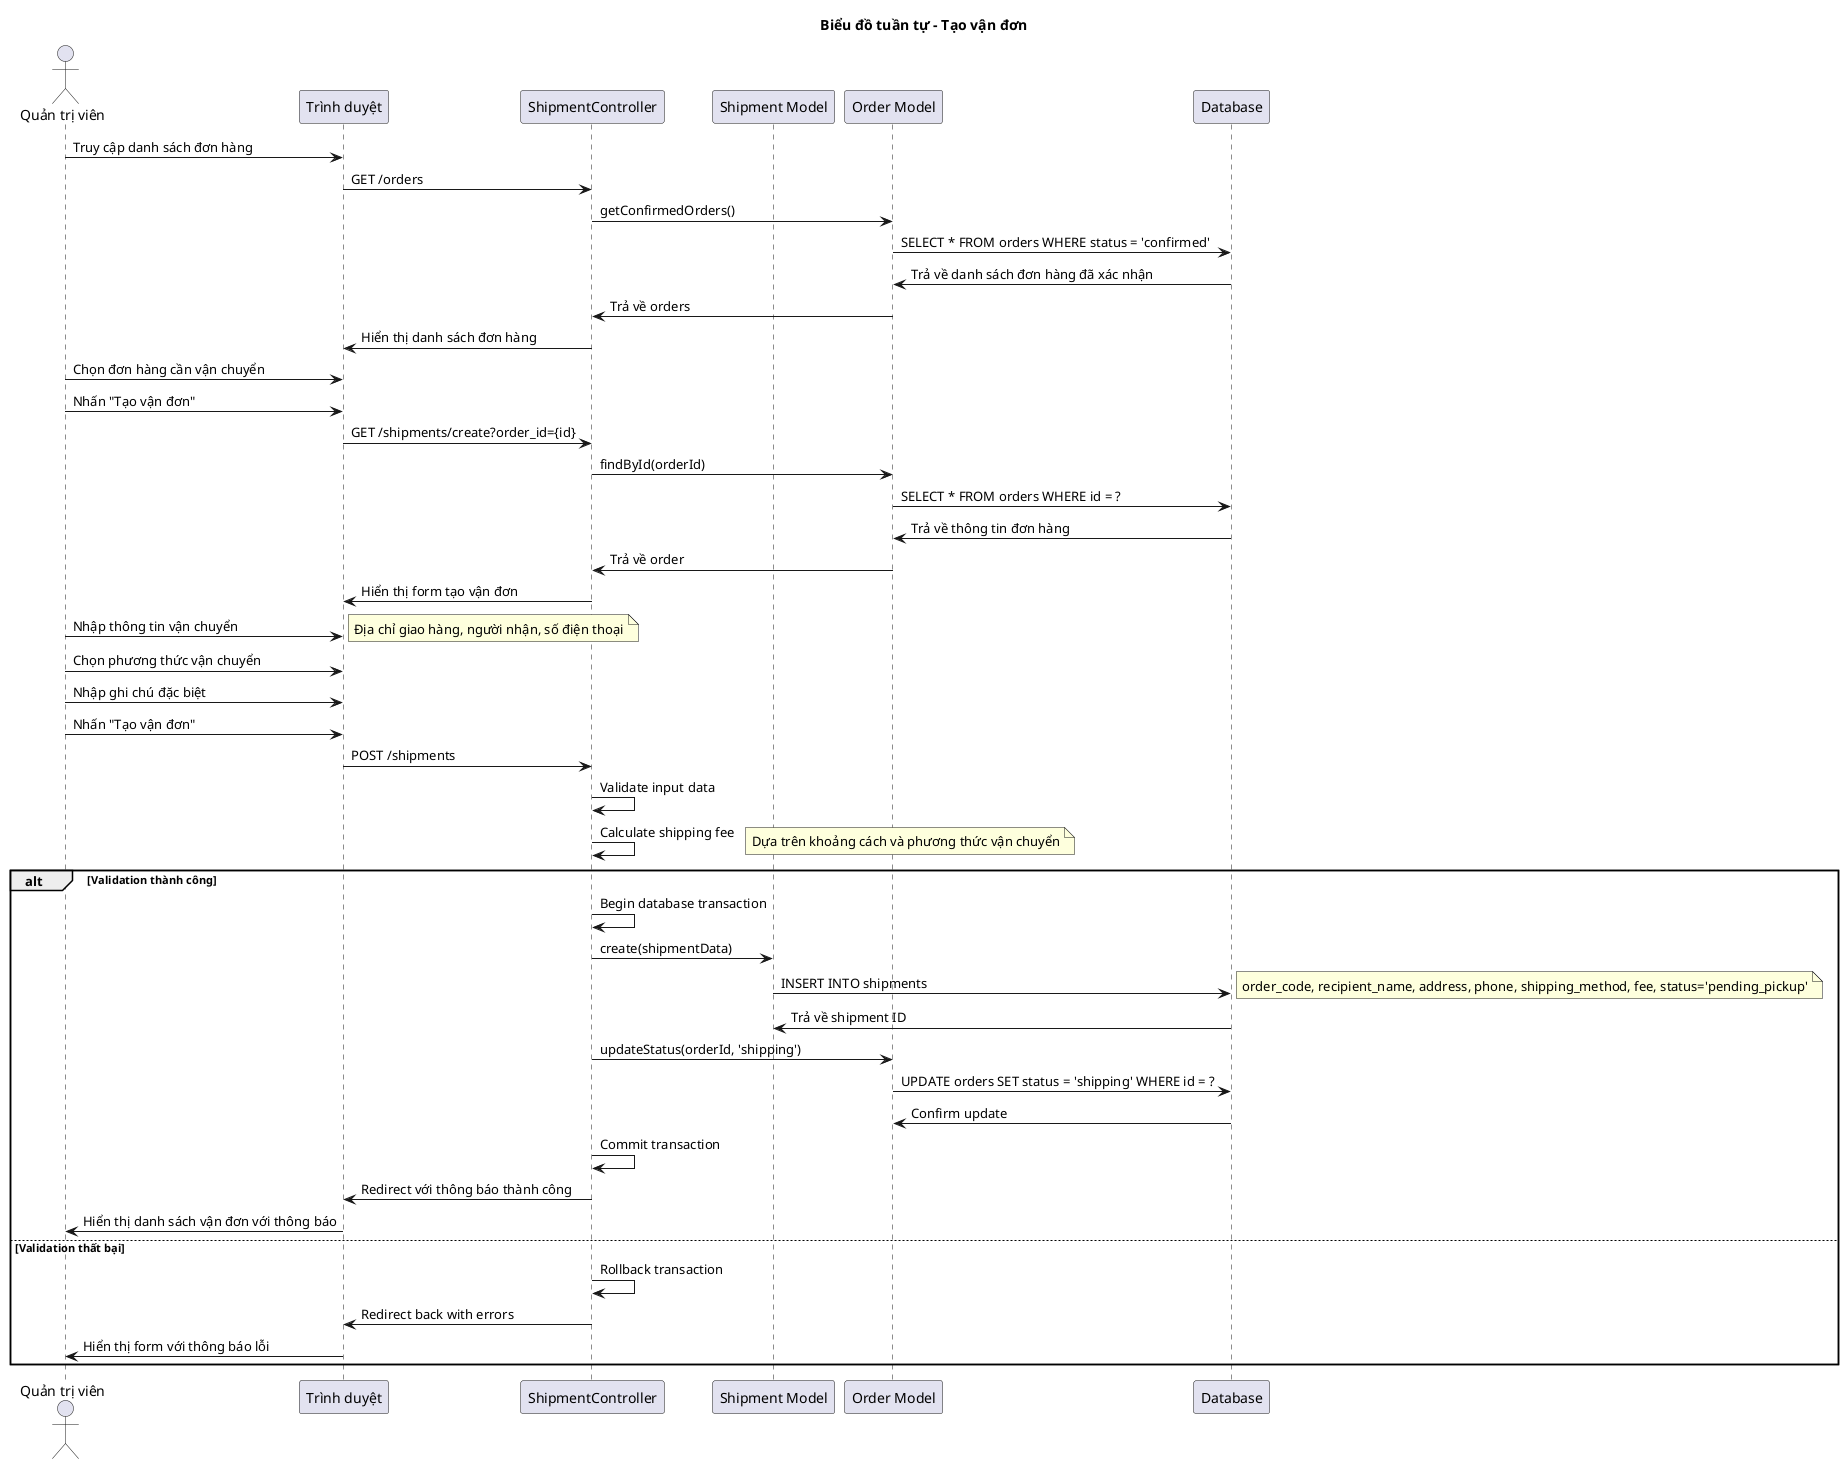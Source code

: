 @startuml Tạo vận đơn
title Biểu đồ tuần tự - Tạo vận đơn

actor "Quản trị viên" as Admin
participant "Trình duyệt" as Browser
participant "ShipmentController" as Controller
participant "Shipment Model" as ShipmentModel
participant "Order Model" as OrderModel
participant "Database" as DB

Admin -> Browser: Truy cập danh sách đơn hàng
Browser -> Controller: GET /orders
Controller -> OrderModel: getConfirmedOrders()
OrderModel -> DB: SELECT * FROM orders WHERE status = 'confirmed'
DB -> OrderModel: Trả về danh sách đơn hàng đã xác nhận
OrderModel -> Controller: Trả về orders
Controller -> Browser: Hiển thị danh sách đơn hàng

Admin -> Browser: Chọn đơn hàng cần vận chuyển
Admin -> Browser: Nhấn "Tạo vận đơn"
Browser -> Controller: GET /shipments/create?order_id={id}
Controller -> OrderModel: findById(orderId)
OrderModel -> DB: SELECT * FROM orders WHERE id = ?
DB -> OrderModel: Trả về thông tin đơn hàng
OrderModel -> Controller: Trả về order
Controller -> Browser: Hiển thị form tạo vận đơn

Admin -> Browser: Nhập thông tin vận chuyển
note right: Địa chỉ giao hàng, người nhận, số điện thoại
Admin -> Browser: Chọn phương thức vận chuyển
Admin -> Browser: Nhập ghi chú đặc biệt
Admin -> Browser: Nhấn "Tạo vận đơn"
Browser -> Controller: POST /shipments

Controller -> Controller: Validate input data
Controller -> Controller: Calculate shipping fee
note right: Dựa trên khoảng cách và phương thức vận chuyển

alt Validation thành công
    Controller -> Controller: Begin database transaction
    
    Controller -> ShipmentModel: create(shipmentData)
    ShipmentModel -> DB: INSERT INTO shipments
    note right: order_code, recipient_name, address, phone, shipping_method, fee, status='pending_pickup'
    DB -> ShipmentModel: Trả về shipment ID
    
    Controller -> OrderModel: updateStatus(orderId, 'shipping')
    OrderModel -> DB: UPDATE orders SET status = 'shipping' WHERE id = ?
    DB -> OrderModel: Confirm update
    
    Controller -> Controller: Commit transaction
    Controller -> Browser: Redirect với thông báo thành công
    Browser -> Admin: Hiển thị danh sách vận đơn với thông báo
    
else Validation thất bại
    Controller -> Controller: Rollback transaction
    Controller -> Browser: Redirect back with errors
    Browser -> Admin: Hiển thị form với thông báo lỗi
end

@enduml
